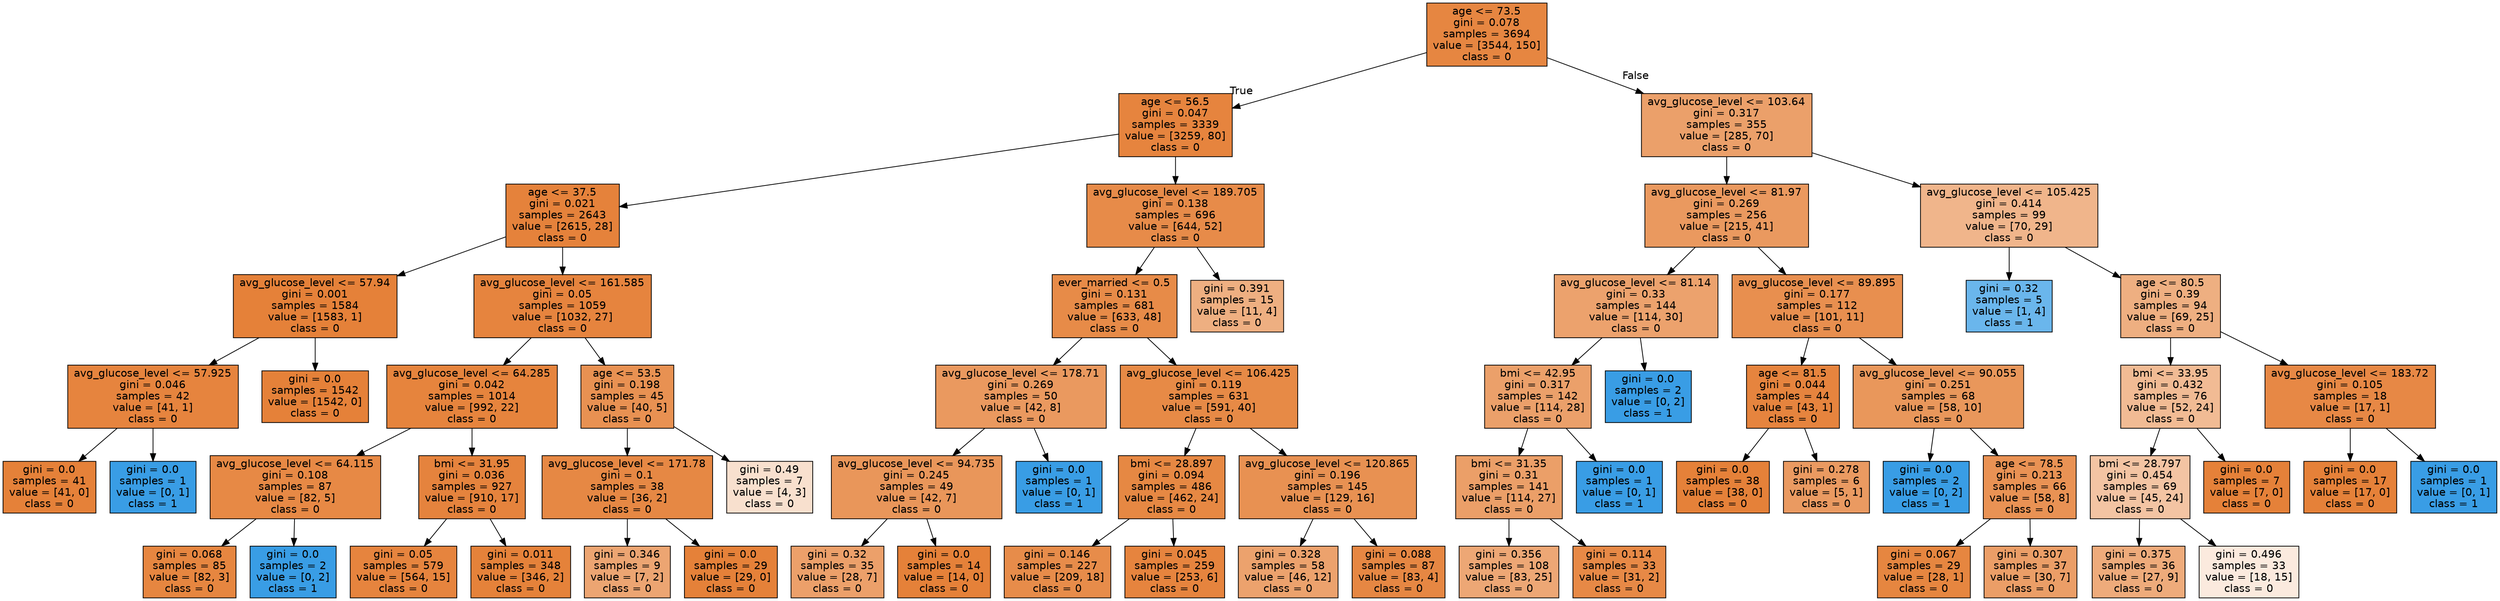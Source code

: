 digraph Tree {
node [shape=box, style="filled", color="black", fontname="helvetica"] ;
edge [fontname="helvetica"] ;
0 [label="age <= 73.5\ngini = 0.078\nsamples = 3694\nvalue = [3544, 150]\nclass = 0", fillcolor="#e68641"] ;
1 [label="age <= 56.5\ngini = 0.047\nsamples = 3339\nvalue = [3259, 80]\nclass = 0", fillcolor="#e6843e"] ;
0 -> 1 [labeldistance=2.5, labelangle=45, headlabel="True"] ;
2 [label="age <= 37.5\ngini = 0.021\nsamples = 2643\nvalue = [2615, 28]\nclass = 0", fillcolor="#e5823b"] ;
1 -> 2 ;
3 [label="avg_glucose_level <= 57.94\ngini = 0.001\nsamples = 1584\nvalue = [1583, 1]\nclass = 0", fillcolor="#e58139"] ;
2 -> 3 ;
4 [label="avg_glucose_level <= 57.925\ngini = 0.046\nsamples = 42\nvalue = [41, 1]\nclass = 0", fillcolor="#e6843e"] ;
3 -> 4 ;
5 [label="gini = 0.0\nsamples = 41\nvalue = [41, 0]\nclass = 0", fillcolor="#e58139"] ;
4 -> 5 ;
6 [label="gini = 0.0\nsamples = 1\nvalue = [0, 1]\nclass = 1", fillcolor="#399de5"] ;
4 -> 6 ;
7 [label="gini = 0.0\nsamples = 1542\nvalue = [1542, 0]\nclass = 0", fillcolor="#e58139"] ;
3 -> 7 ;
8 [label="avg_glucose_level <= 161.585\ngini = 0.05\nsamples = 1059\nvalue = [1032, 27]\nclass = 0", fillcolor="#e6843e"] ;
2 -> 8 ;
9 [label="avg_glucose_level <= 64.285\ngini = 0.042\nsamples = 1014\nvalue = [992, 22]\nclass = 0", fillcolor="#e6843d"] ;
8 -> 9 ;
10 [label="avg_glucose_level <= 64.115\ngini = 0.108\nsamples = 87\nvalue = [82, 5]\nclass = 0", fillcolor="#e78945"] ;
9 -> 10 ;
11 [label="gini = 0.068\nsamples = 85\nvalue = [82, 3]\nclass = 0", fillcolor="#e68640"] ;
10 -> 11 ;
12 [label="gini = 0.0\nsamples = 2\nvalue = [0, 2]\nclass = 1", fillcolor="#399de5"] ;
10 -> 12 ;
13 [label="bmi <= 31.95\ngini = 0.036\nsamples = 927\nvalue = [910, 17]\nclass = 0", fillcolor="#e5833d"] ;
9 -> 13 ;
14 [label="gini = 0.05\nsamples = 579\nvalue = [564, 15]\nclass = 0", fillcolor="#e6843e"] ;
13 -> 14 ;
15 [label="gini = 0.011\nsamples = 348\nvalue = [346, 2]\nclass = 0", fillcolor="#e5823a"] ;
13 -> 15 ;
16 [label="age <= 53.5\ngini = 0.198\nsamples = 45\nvalue = [40, 5]\nclass = 0", fillcolor="#e89152"] ;
8 -> 16 ;
17 [label="avg_glucose_level <= 171.78\ngini = 0.1\nsamples = 38\nvalue = [36, 2]\nclass = 0", fillcolor="#e68844"] ;
16 -> 17 ;
18 [label="gini = 0.346\nsamples = 9\nvalue = [7, 2]\nclass = 0", fillcolor="#eca572"] ;
17 -> 18 ;
19 [label="gini = 0.0\nsamples = 29\nvalue = [29, 0]\nclass = 0", fillcolor="#e58139"] ;
17 -> 19 ;
20 [label="gini = 0.49\nsamples = 7\nvalue = [4, 3]\nclass = 0", fillcolor="#f8e0ce"] ;
16 -> 20 ;
21 [label="avg_glucose_level <= 189.705\ngini = 0.138\nsamples = 696\nvalue = [644, 52]\nclass = 0", fillcolor="#e78b49"] ;
1 -> 21 ;
22 [label="ever_married <= 0.5\ngini = 0.131\nsamples = 681\nvalue = [633, 48]\nclass = 0", fillcolor="#e78b48"] ;
21 -> 22 ;
23 [label="avg_glucose_level <= 178.71\ngini = 0.269\nsamples = 50\nvalue = [42, 8]\nclass = 0", fillcolor="#ea995f"] ;
22 -> 23 ;
24 [label="avg_glucose_level <= 94.735\ngini = 0.245\nsamples = 49\nvalue = [42, 7]\nclass = 0", fillcolor="#e9965a"] ;
23 -> 24 ;
25 [label="gini = 0.32\nsamples = 35\nvalue = [28, 7]\nclass = 0", fillcolor="#eca06a"] ;
24 -> 25 ;
26 [label="gini = 0.0\nsamples = 14\nvalue = [14, 0]\nclass = 0", fillcolor="#e58139"] ;
24 -> 26 ;
27 [label="gini = 0.0\nsamples = 1\nvalue = [0, 1]\nclass = 1", fillcolor="#399de5"] ;
23 -> 27 ;
28 [label="avg_glucose_level <= 106.425\ngini = 0.119\nsamples = 631\nvalue = [591, 40]\nclass = 0", fillcolor="#e78a46"] ;
22 -> 28 ;
29 [label="bmi <= 28.897\ngini = 0.094\nsamples = 486\nvalue = [462, 24]\nclass = 0", fillcolor="#e68843"] ;
28 -> 29 ;
30 [label="gini = 0.146\nsamples = 227\nvalue = [209, 18]\nclass = 0", fillcolor="#e78c4a"] ;
29 -> 30 ;
31 [label="gini = 0.045\nsamples = 259\nvalue = [253, 6]\nclass = 0", fillcolor="#e6843e"] ;
29 -> 31 ;
32 [label="avg_glucose_level <= 120.865\ngini = 0.196\nsamples = 145\nvalue = [129, 16]\nclass = 0", fillcolor="#e89152"] ;
28 -> 32 ;
33 [label="gini = 0.328\nsamples = 58\nvalue = [46, 12]\nclass = 0", fillcolor="#eca26d"] ;
32 -> 33 ;
34 [label="gini = 0.088\nsamples = 87\nvalue = [83, 4]\nclass = 0", fillcolor="#e68743"] ;
32 -> 34 ;
35 [label="gini = 0.391\nsamples = 15\nvalue = [11, 4]\nclass = 0", fillcolor="#eeaf81"] ;
21 -> 35 ;
36 [label="avg_glucose_level <= 103.64\ngini = 0.317\nsamples = 355\nvalue = [285, 70]\nclass = 0", fillcolor="#eba06a"] ;
0 -> 36 [labeldistance=2.5, labelangle=-45, headlabel="False"] ;
37 [label="avg_glucose_level <= 81.97\ngini = 0.269\nsamples = 256\nvalue = [215, 41]\nclass = 0", fillcolor="#ea995f"] ;
36 -> 37 ;
38 [label="avg_glucose_level <= 81.14\ngini = 0.33\nsamples = 144\nvalue = [114, 30]\nclass = 0", fillcolor="#eca26d"] ;
37 -> 38 ;
39 [label="bmi <= 42.95\ngini = 0.317\nsamples = 142\nvalue = [114, 28]\nclass = 0", fillcolor="#eba06a"] ;
38 -> 39 ;
40 [label="bmi <= 31.35\ngini = 0.31\nsamples = 141\nvalue = [114, 27]\nclass = 0", fillcolor="#eb9f68"] ;
39 -> 40 ;
41 [label="gini = 0.356\nsamples = 108\nvalue = [83, 25]\nclass = 0", fillcolor="#eda775"] ;
40 -> 41 ;
42 [label="gini = 0.114\nsamples = 33\nvalue = [31, 2]\nclass = 0", fillcolor="#e78946"] ;
40 -> 42 ;
43 [label="gini = 0.0\nsamples = 1\nvalue = [0, 1]\nclass = 1", fillcolor="#399de5"] ;
39 -> 43 ;
44 [label="gini = 0.0\nsamples = 2\nvalue = [0, 2]\nclass = 1", fillcolor="#399de5"] ;
38 -> 44 ;
45 [label="avg_glucose_level <= 89.895\ngini = 0.177\nsamples = 112\nvalue = [101, 11]\nclass = 0", fillcolor="#e88f4f"] ;
37 -> 45 ;
46 [label="age <= 81.5\ngini = 0.044\nsamples = 44\nvalue = [43, 1]\nclass = 0", fillcolor="#e6843e"] ;
45 -> 46 ;
47 [label="gini = 0.0\nsamples = 38\nvalue = [38, 0]\nclass = 0", fillcolor="#e58139"] ;
46 -> 47 ;
48 [label="gini = 0.278\nsamples = 6\nvalue = [5, 1]\nclass = 0", fillcolor="#ea9a61"] ;
46 -> 48 ;
49 [label="avg_glucose_level <= 90.055\ngini = 0.251\nsamples = 68\nvalue = [58, 10]\nclass = 0", fillcolor="#e9975b"] ;
45 -> 49 ;
50 [label="gini = 0.0\nsamples = 2\nvalue = [0, 2]\nclass = 1", fillcolor="#399de5"] ;
49 -> 50 ;
51 [label="age <= 78.5\ngini = 0.213\nsamples = 66\nvalue = [58, 8]\nclass = 0", fillcolor="#e99254"] ;
49 -> 51 ;
52 [label="gini = 0.067\nsamples = 29\nvalue = [28, 1]\nclass = 0", fillcolor="#e68640"] ;
51 -> 52 ;
53 [label="gini = 0.307\nsamples = 37\nvalue = [30, 7]\nclass = 0", fillcolor="#eb9e67"] ;
51 -> 53 ;
54 [label="avg_glucose_level <= 105.425\ngini = 0.414\nsamples = 99\nvalue = [70, 29]\nclass = 0", fillcolor="#f0b58b"] ;
36 -> 54 ;
55 [label="gini = 0.32\nsamples = 5\nvalue = [1, 4]\nclass = 1", fillcolor="#6ab6ec"] ;
54 -> 55 ;
56 [label="age <= 80.5\ngini = 0.39\nsamples = 94\nvalue = [69, 25]\nclass = 0", fillcolor="#eeaf81"] ;
54 -> 56 ;
57 [label="bmi <= 33.95\ngini = 0.432\nsamples = 76\nvalue = [52, 24]\nclass = 0", fillcolor="#f1bb94"] ;
56 -> 57 ;
58 [label="bmi <= 28.797\ngini = 0.454\nsamples = 69\nvalue = [45, 24]\nclass = 0", fillcolor="#f3c4a3"] ;
57 -> 58 ;
59 [label="gini = 0.375\nsamples = 36\nvalue = [27, 9]\nclass = 0", fillcolor="#eeab7b"] ;
58 -> 59 ;
60 [label="gini = 0.496\nsamples = 33\nvalue = [18, 15]\nclass = 0", fillcolor="#fbeade"] ;
58 -> 60 ;
61 [label="gini = 0.0\nsamples = 7\nvalue = [7, 0]\nclass = 0", fillcolor="#e58139"] ;
57 -> 61 ;
62 [label="avg_glucose_level <= 183.72\ngini = 0.105\nsamples = 18\nvalue = [17, 1]\nclass = 0", fillcolor="#e78845"] ;
56 -> 62 ;
63 [label="gini = 0.0\nsamples = 17\nvalue = [17, 0]\nclass = 0", fillcolor="#e58139"] ;
62 -> 63 ;
64 [label="gini = 0.0\nsamples = 1\nvalue = [0, 1]\nclass = 1", fillcolor="#399de5"] ;
62 -> 64 ;
}